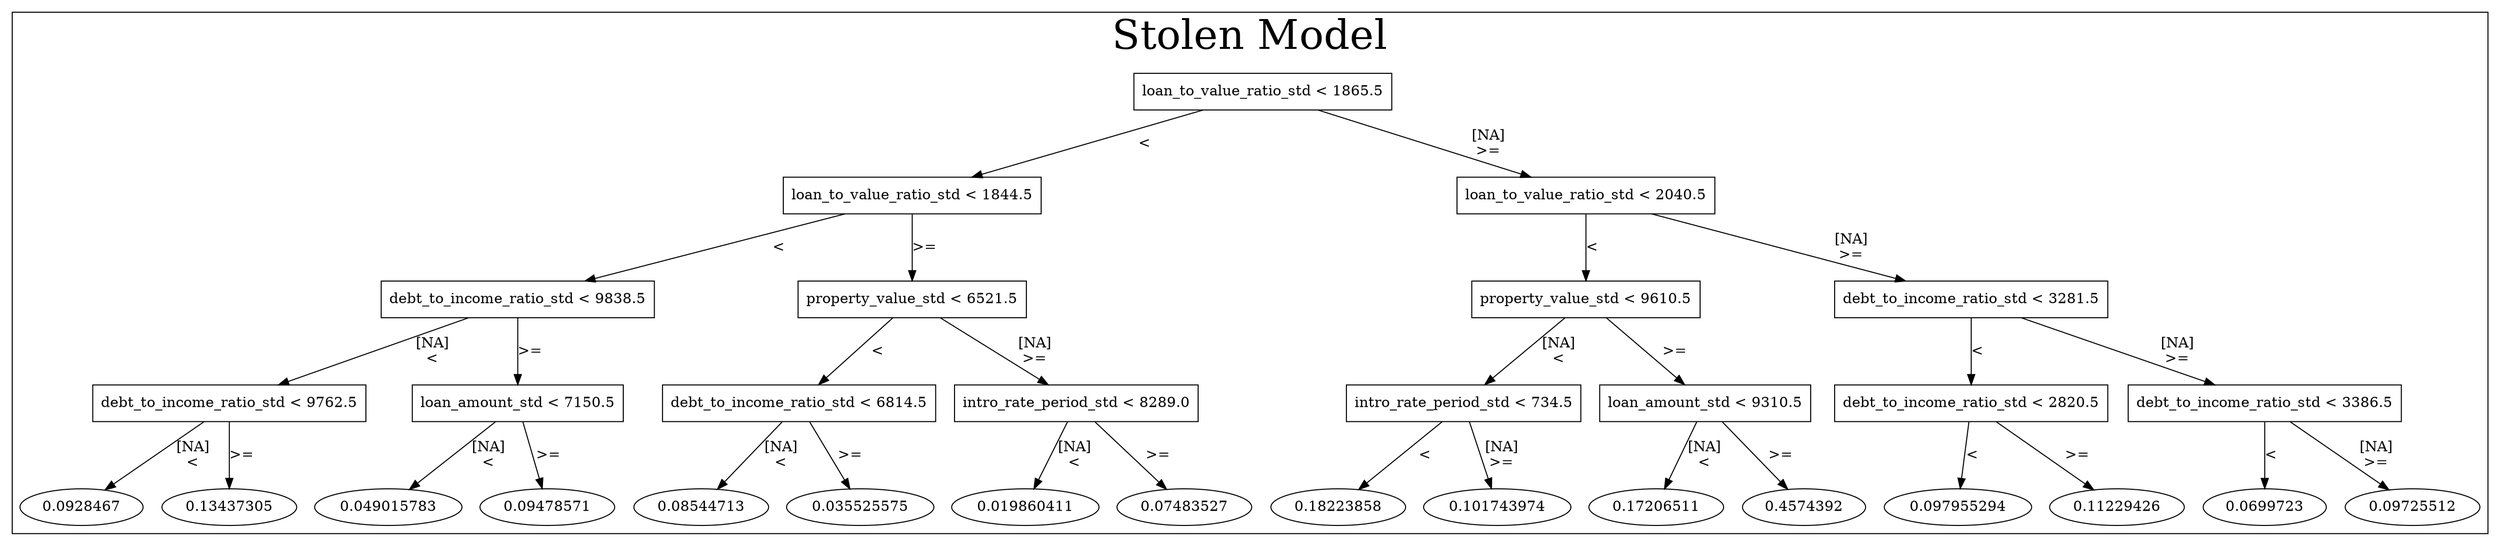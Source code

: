 /*
Generated by:
    http://https://github.com/h2oai/h2o-3/tree/master/h2o-genmodel/src/main/java/hex/genmodel/tools/PrintMojo.java
*/

/*
On a mac:

$ brew install graphviz
$ dot -Tpng file.gv -o file.png
$ open file.png
*/

digraph G {

subgraph cluster_0 {
/* Nodes */

/* Level 0 */
{
"SG_0_Node_0" [shape=box, fontsize=14, label="loan_to_value_ratio_std < 1865.5"]
}

/* Level 1 */
{
"SG_0_Node_1" [shape=box, fontsize=14, label="loan_to_value_ratio_std < 1844.5"]
"SG_0_Node_2" [shape=box, fontsize=14, label="loan_to_value_ratio_std < 2040.5"]
}

/* Level 2 */
{
"SG_0_Node_3" [shape=box, fontsize=14, label="debt_to_income_ratio_std < 9838.5"]
"SG_0_Node_4" [shape=box, fontsize=14, label="property_value_std < 6521.5"]
"SG_0_Node_5" [shape=box, fontsize=14, label="property_value_std < 9610.5"]
"SG_0_Node_6" [shape=box, fontsize=14, label="debt_to_income_ratio_std < 3281.5"]
}

/* Level 3 */
{
"SG_0_Node_7" [shape=box, fontsize=14, label="debt_to_income_ratio_std < 9762.5"]
"SG_0_Node_8" [shape=box, fontsize=14, label="loan_amount_std < 7150.5"]
"SG_0_Node_9" [shape=box, fontsize=14, label="debt_to_income_ratio_std < 6814.5"]
"SG_0_Node_10" [shape=box, fontsize=14, label="intro_rate_period_std < 8289.0"]
"SG_0_Node_11" [shape=box, fontsize=14, label="intro_rate_period_std < 734.5"]
"SG_0_Node_12" [shape=box, fontsize=14, label="loan_amount_std < 9310.5"]
"SG_0_Node_13" [shape=box, fontsize=14, label="debt_to_income_ratio_std < 2820.5"]
"SG_0_Node_14" [shape=box, fontsize=14, label="debt_to_income_ratio_std < 3386.5"]
}

/* Level 4 */
{
"SG_0_Node_30" [fontsize=14, label="0.0928467"]
"SG_0_Node_31" [fontsize=14, label="0.13437305"]
"SG_0_Node_32" [fontsize=14, label="0.049015783"]
"SG_0_Node_33" [fontsize=14, label="0.09478571"]
"SG_0_Node_34" [fontsize=14, label="0.08544713"]
"SG_0_Node_35" [fontsize=14, label="0.035525575"]
"SG_0_Node_36" [fontsize=14, label="0.019860411"]
"SG_0_Node_37" [fontsize=14, label="0.07483527"]
"SG_0_Node_38" [fontsize=14, label="0.18223858"]
"SG_0_Node_39" [fontsize=14, label="0.101743974"]
"SG_0_Node_40" [fontsize=14, label="0.17206511"]
"SG_0_Node_41" [fontsize=14, label="0.4574392"]
"SG_0_Node_42" [fontsize=14, label="0.097955294"]
"SG_0_Node_43" [fontsize=14, label="0.11229426"]
"SG_0_Node_44" [fontsize=14, label="0.0699723"]
"SG_0_Node_45" [fontsize=14, label="0.09725512"]
}

/* Edges */
"SG_0_Node_0" -> "SG_0_Node_1" [fontsize=14, label="<
"]
"SG_0_Node_0" -> "SG_0_Node_2" [fontsize=14, label="[NA]
>=
"]
"SG_0_Node_2" -> "SG_0_Node_5" [fontsize=14, label="<
"]
"SG_0_Node_2" -> "SG_0_Node_6" [fontsize=14, label="[NA]
>=
"]
"SG_0_Node_6" -> "SG_0_Node_13" [fontsize=14, label="<
"]
"SG_0_Node_6" -> "SG_0_Node_14" [fontsize=14, label="[NA]
>=
"]
"SG_0_Node_14" -> "SG_0_Node_44" [fontsize=14, label="<
"]
"SG_0_Node_14" -> "SG_0_Node_45" [fontsize=14, label="[NA]
>=
"]
"SG_0_Node_13" -> "SG_0_Node_42" [fontsize=14, label="<
"]
"SG_0_Node_13" -> "SG_0_Node_43" [fontsize=14, label=">=
"]
"SG_0_Node_5" -> "SG_0_Node_11" [fontsize=14, label="[NA]
<
"]
"SG_0_Node_5" -> "SG_0_Node_12" [fontsize=14, label=">=
"]
"SG_0_Node_12" -> "SG_0_Node_40" [fontsize=14, label="[NA]
<
"]
"SG_0_Node_12" -> "SG_0_Node_41" [fontsize=14, label=">=
"]
"SG_0_Node_11" -> "SG_0_Node_38" [fontsize=14, label="<
"]
"SG_0_Node_11" -> "SG_0_Node_39" [fontsize=14, label="[NA]
>=
"]
"SG_0_Node_1" -> "SG_0_Node_3" [fontsize=14, label="<
"]
"SG_0_Node_1" -> "SG_0_Node_4" [fontsize=14, label=">=
"]
"SG_0_Node_4" -> "SG_0_Node_9" [fontsize=14, label="<
"]
"SG_0_Node_4" -> "SG_0_Node_10" [fontsize=14, label="[NA]
>=
"]
"SG_0_Node_10" -> "SG_0_Node_36" [fontsize=14, label="[NA]
<
"]
"SG_0_Node_10" -> "SG_0_Node_37" [fontsize=14, label=">=
"]
"SG_0_Node_9" -> "SG_0_Node_34" [fontsize=14, label="[NA]
<
"]
"SG_0_Node_9" -> "SG_0_Node_35" [fontsize=14, label=">=
"]
"SG_0_Node_3" -> "SG_0_Node_7" [fontsize=14, label="[NA]
<
"]
"SG_0_Node_3" -> "SG_0_Node_8" [fontsize=14, label=">=
"]
"SG_0_Node_8" -> "SG_0_Node_32" [fontsize=14, label="[NA]
<
"]
"SG_0_Node_8" -> "SG_0_Node_33" [fontsize=14, label=">=
"]
"SG_0_Node_7" -> "SG_0_Node_30" [fontsize=14, label="[NA]
<
"]
"SG_0_Node_7" -> "SG_0_Node_31" [fontsize=14, label=">=
"]

fontsize=40
label="Stolen Model"
}

}

